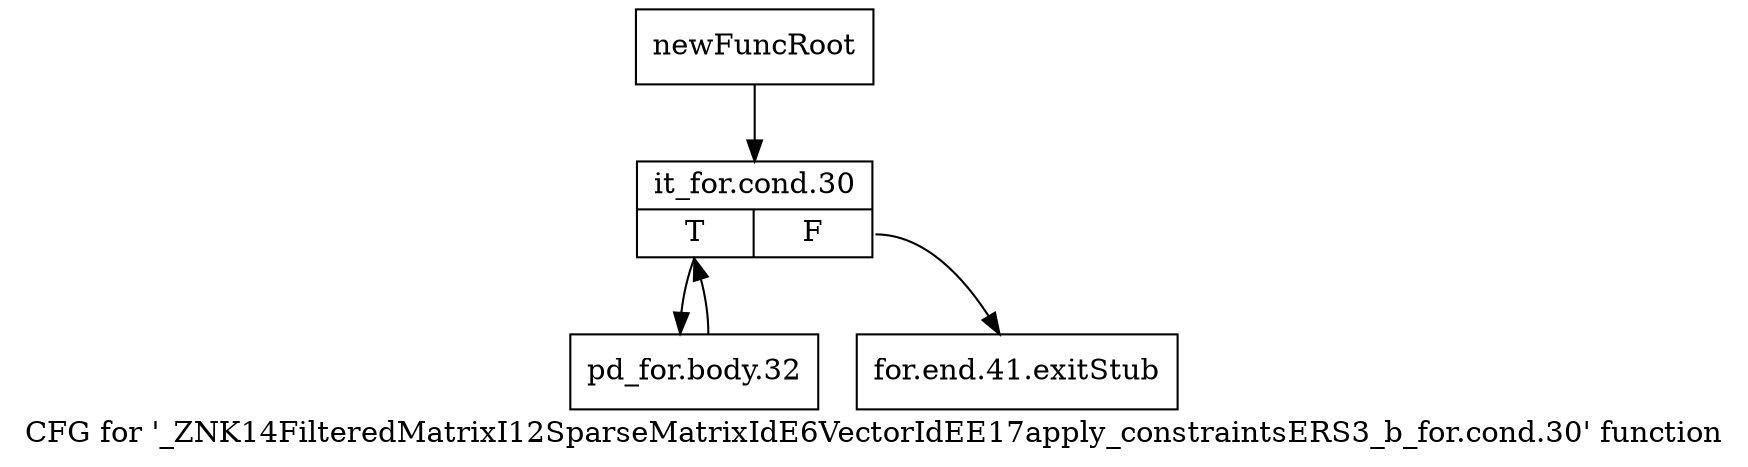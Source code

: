 digraph "CFG for '_ZNK14FilteredMatrixI12SparseMatrixIdE6VectorIdEE17apply_constraintsERS3_b_for.cond.30' function" {
	label="CFG for '_ZNK14FilteredMatrixI12SparseMatrixIdE6VectorIdEE17apply_constraintsERS3_b_for.cond.30' function";

	Node0x927ce00 [shape=record,label="{newFuncRoot}"];
	Node0x927ce00 -> Node0x927cea0;
	Node0x927ce50 [shape=record,label="{for.end.41.exitStub}"];
	Node0x927cea0 [shape=record,label="{it_for.cond.30|{<s0>T|<s1>F}}"];
	Node0x927cea0:s0 -> Node0x927cef0;
	Node0x927cea0:s1 -> Node0x927ce50;
	Node0x927cef0 [shape=record,label="{pd_for.body.32}"];
	Node0x927cef0 -> Node0x927cea0;
}
